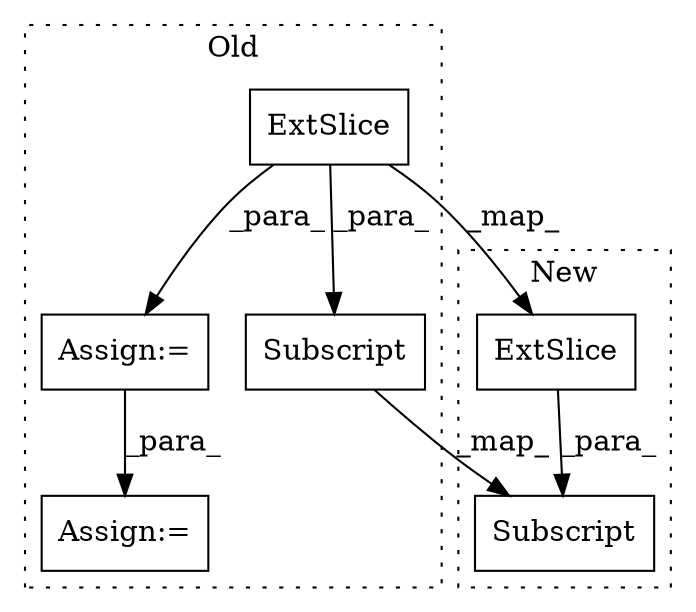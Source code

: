 digraph G {
subgraph cluster0 {
1 [label="ExtSlice" a="85" s="3083" l="7" shape="box"];
4 [label="Subscript" a="63" s="3083,0" l="13,0" shape="box"];
5 [label="Assign:=" a="68" s="3361" l="4" shape="box"];
6 [label="Assign:=" a="68" s="3075" l="3" shape="box"];
label = "Old";
style="dotted";
}
subgraph cluster1 {
2 [label="ExtSlice" a="85" s="388" l="4" shape="box"];
3 [label="Subscript" a="63" s="388,0" l="9,0" shape="box"];
label = "New";
style="dotted";
}
1 -> 6 [label="_para_"];
1 -> 2 [label="_map_"];
1 -> 4 [label="_para_"];
2 -> 3 [label="_para_"];
4 -> 3 [label="_map_"];
6 -> 5 [label="_para_"];
}